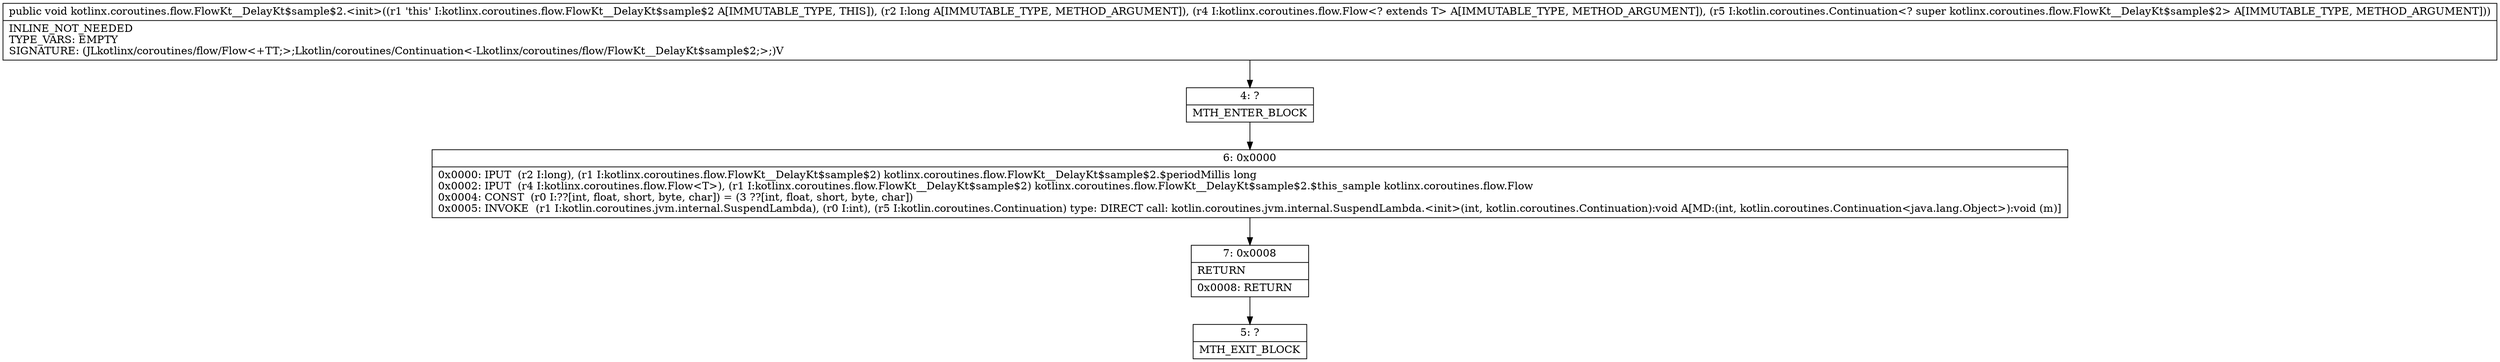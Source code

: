 digraph "CFG forkotlinx.coroutines.flow.FlowKt__DelayKt$sample$2.\<init\>(JLkotlinx\/coroutines\/flow\/Flow;Lkotlin\/coroutines\/Continuation;)V" {
Node_4 [shape=record,label="{4\:\ ?|MTH_ENTER_BLOCK\l}"];
Node_6 [shape=record,label="{6\:\ 0x0000|0x0000: IPUT  (r2 I:long), (r1 I:kotlinx.coroutines.flow.FlowKt__DelayKt$sample$2) kotlinx.coroutines.flow.FlowKt__DelayKt$sample$2.$periodMillis long \l0x0002: IPUT  (r4 I:kotlinx.coroutines.flow.Flow\<T\>), (r1 I:kotlinx.coroutines.flow.FlowKt__DelayKt$sample$2) kotlinx.coroutines.flow.FlowKt__DelayKt$sample$2.$this_sample kotlinx.coroutines.flow.Flow \l0x0004: CONST  (r0 I:??[int, float, short, byte, char]) = (3 ??[int, float, short, byte, char]) \l0x0005: INVOKE  (r1 I:kotlin.coroutines.jvm.internal.SuspendLambda), (r0 I:int), (r5 I:kotlin.coroutines.Continuation) type: DIRECT call: kotlin.coroutines.jvm.internal.SuspendLambda.\<init\>(int, kotlin.coroutines.Continuation):void A[MD:(int, kotlin.coroutines.Continuation\<java.lang.Object\>):void (m)]\l}"];
Node_7 [shape=record,label="{7\:\ 0x0008|RETURN\l|0x0008: RETURN   \l}"];
Node_5 [shape=record,label="{5\:\ ?|MTH_EXIT_BLOCK\l}"];
MethodNode[shape=record,label="{public void kotlinx.coroutines.flow.FlowKt__DelayKt$sample$2.\<init\>((r1 'this' I:kotlinx.coroutines.flow.FlowKt__DelayKt$sample$2 A[IMMUTABLE_TYPE, THIS]), (r2 I:long A[IMMUTABLE_TYPE, METHOD_ARGUMENT]), (r4 I:kotlinx.coroutines.flow.Flow\<? extends T\> A[IMMUTABLE_TYPE, METHOD_ARGUMENT]), (r5 I:kotlin.coroutines.Continuation\<? super kotlinx.coroutines.flow.FlowKt__DelayKt$sample$2\> A[IMMUTABLE_TYPE, METHOD_ARGUMENT]))  | INLINE_NOT_NEEDED\lTYPE_VARS: EMPTY\lSIGNATURE: (JLkotlinx\/coroutines\/flow\/Flow\<+TT;\>;Lkotlin\/coroutines\/Continuation\<\-Lkotlinx\/coroutines\/flow\/FlowKt__DelayKt$sample$2;\>;)V\l}"];
MethodNode -> Node_4;Node_4 -> Node_6;
Node_6 -> Node_7;
Node_7 -> Node_5;
}

